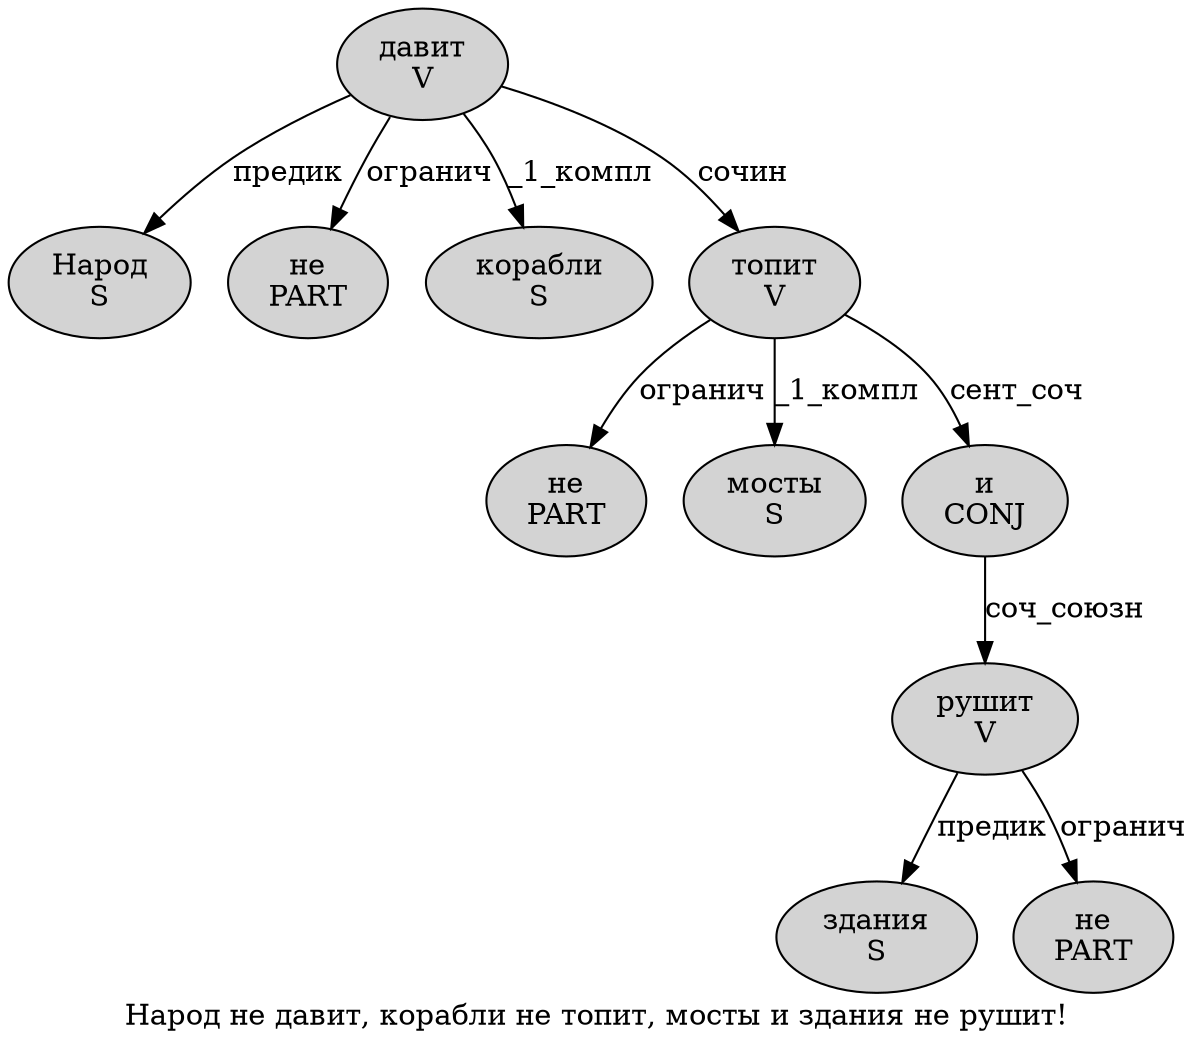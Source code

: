 digraph SENTENCE_4490 {
	graph [label="Народ не давит, корабли не топит, мосты и здания не рушит!"]
	node [style=filled]
		0 [label="Народ
S" color="" fillcolor=lightgray penwidth=1 shape=ellipse]
		1 [label="не
PART" color="" fillcolor=lightgray penwidth=1 shape=ellipse]
		2 [label="давит
V" color="" fillcolor=lightgray penwidth=1 shape=ellipse]
		4 [label="корабли
S" color="" fillcolor=lightgray penwidth=1 shape=ellipse]
		5 [label="не
PART" color="" fillcolor=lightgray penwidth=1 shape=ellipse]
		6 [label="топит
V" color="" fillcolor=lightgray penwidth=1 shape=ellipse]
		8 [label="мосты
S" color="" fillcolor=lightgray penwidth=1 shape=ellipse]
		9 [label="и
CONJ" color="" fillcolor=lightgray penwidth=1 shape=ellipse]
		10 [label="здания
S" color="" fillcolor=lightgray penwidth=1 shape=ellipse]
		11 [label="не
PART" color="" fillcolor=lightgray penwidth=1 shape=ellipse]
		12 [label="рушит
V" color="" fillcolor=lightgray penwidth=1 shape=ellipse]
			9 -> 12 [label="соч_союзн"]
			12 -> 10 [label="предик"]
			12 -> 11 [label="огранич"]
			6 -> 5 [label="огранич"]
			6 -> 8 [label="_1_компл"]
			6 -> 9 [label="сент_соч"]
			2 -> 0 [label="предик"]
			2 -> 1 [label="огранич"]
			2 -> 4 [label="_1_компл"]
			2 -> 6 [label="сочин"]
}
